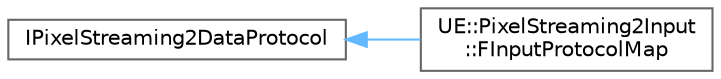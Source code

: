 digraph "Graphical Class Hierarchy"
{
 // INTERACTIVE_SVG=YES
 // LATEX_PDF_SIZE
  bgcolor="transparent";
  edge [fontname=Helvetica,fontsize=10,labelfontname=Helvetica,labelfontsize=10];
  node [fontname=Helvetica,fontsize=10,shape=box,height=0.2,width=0.4];
  rankdir="LR";
  Node0 [id="Node000000",label="IPixelStreaming2DataProtocol",height=0.2,width=0.4,color="grey40", fillcolor="white", style="filled",URL="$d1/d83/classIPixelStreaming2DataProtocol.html",tooltip="Interface for a datachannel protocol."];
  Node0 -> Node1 [id="edge5545_Node000000_Node000001",dir="back",color="steelblue1",style="solid",tooltip=" "];
  Node1 [id="Node000001",label="UE::PixelStreaming2Input\l::FInputProtocolMap",height=0.2,width=0.4,color="grey40", fillcolor="white", style="filled",URL="$d1/d88/classUE_1_1PixelStreaming2Input_1_1FInputProtocolMap.html",tooltip="An map type that broadcasts the OnProtocolUpdated whenever it's inner map is updated."];
}
